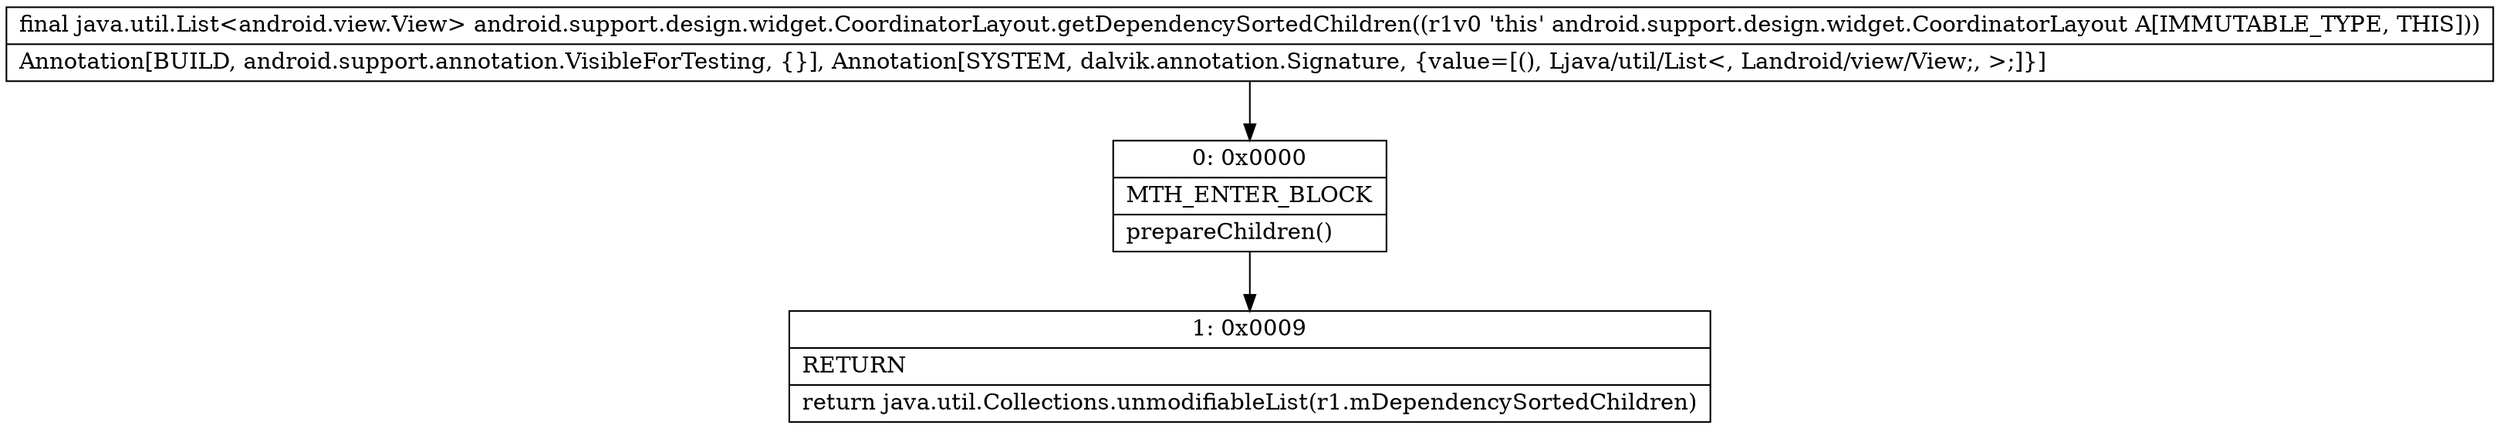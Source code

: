 digraph "CFG forandroid.support.design.widget.CoordinatorLayout.getDependencySortedChildren()Ljava\/util\/List;" {
Node_0 [shape=record,label="{0\:\ 0x0000|MTH_ENTER_BLOCK\l|prepareChildren()\l}"];
Node_1 [shape=record,label="{1\:\ 0x0009|RETURN\l|return java.util.Collections.unmodifiableList(r1.mDependencySortedChildren)\l}"];
MethodNode[shape=record,label="{final java.util.List\<android.view.View\> android.support.design.widget.CoordinatorLayout.getDependencySortedChildren((r1v0 'this' android.support.design.widget.CoordinatorLayout A[IMMUTABLE_TYPE, THIS]))  | Annotation[BUILD, android.support.annotation.VisibleForTesting, \{\}], Annotation[SYSTEM, dalvik.annotation.Signature, \{value=[(), Ljava\/util\/List\<, Landroid\/view\/View;, \>;]\}]\l}"];
MethodNode -> Node_0;
Node_0 -> Node_1;
}

